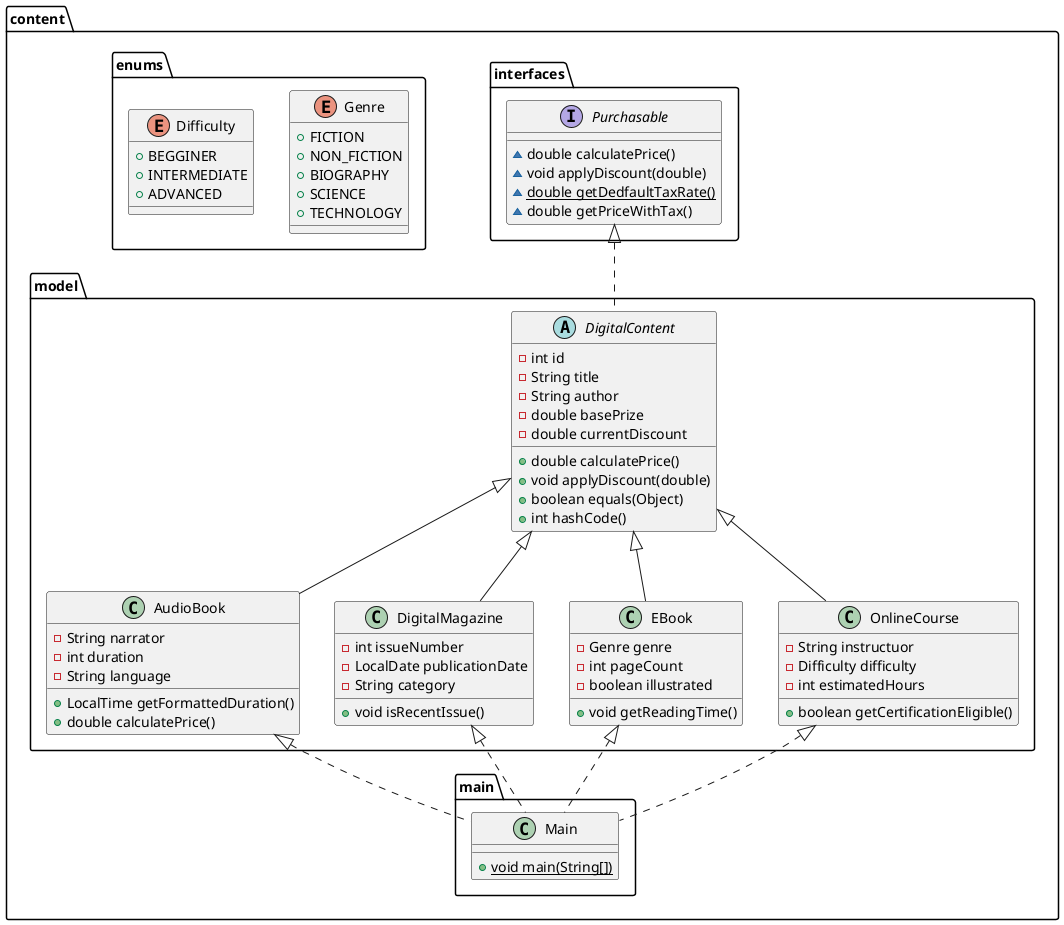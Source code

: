 @startuml
class content.model.AudioBook {
- String narrator
- int duration
- String language
+ LocalTime getFormattedDuration()
+ double calculatePrice()
}


class content.main.Main {
+ {static} void main(String[])
}

abstract class content.model.DigitalContent {
- int id
- String title
- String author
- double basePrize
- double currentDiscount
+ double calculatePrice()
+ void applyDiscount(double)
+ boolean equals(Object)
+ int hashCode()
}


interface content.interfaces.Purchasable {
~ double calculatePrice()
~ void applyDiscount(double)
~ {static} double getDedfaultTaxRate()
~ double getPriceWithTax()
}

enum content.enums.Genre {
+  FICTION
+  NON_FICTION
+  BIOGRAPHY
+  SCIENCE
+  TECHNOLOGY
}

enum content.enums.Difficulty {
+  BEGGINER
+  INTERMEDIATE
+  ADVANCED
}

class content.model.DigitalMagazine {
- int issueNumber
- LocalDate publicationDate
- String category
+ void isRecentIssue()
}


class content.model.EBook {
- Genre genre
- int pageCount
- boolean illustrated
+ void getReadingTime()
}


class content.model.OnlineCourse {
- String instructuor
- Difficulty difficulty
- int estimatedHours
+ boolean getCertificationEligible()
}




content.model.DigitalContent <|-- content.model.AudioBook
content.interfaces.Purchasable <|.. content.model.DigitalContent
content.model.DigitalContent <|-- content.model.DigitalMagazine
content.model.DigitalContent <|-- content.model.EBook
content.model.DigitalContent <|-- content.model.OnlineCourse
content.model.AudioBook  <|.. content.main.Main
content.model.EBook  <|.. content.main.Main
content.model.DigitalMagazine  <|.. content.main.Main
content.model.OnlineCourse <|.. content.main.Main
@enduml